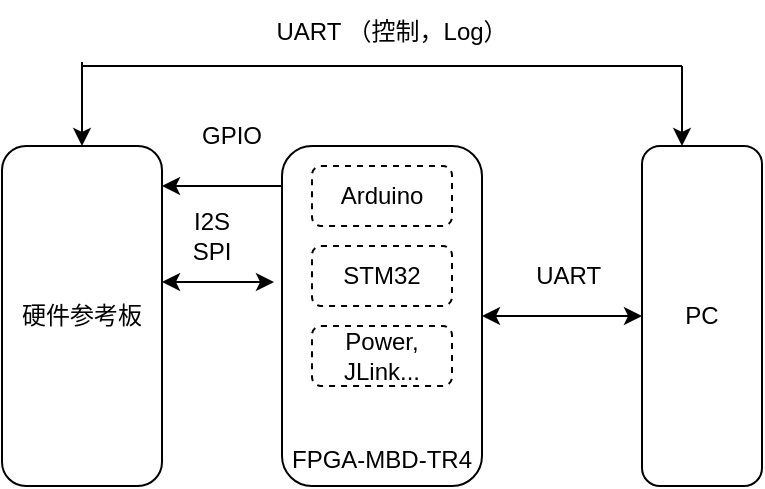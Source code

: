 <mxfile version="13.9.9" type="device"><diagram id="GQ6_Ez0BBz2qL_LxP4lj" name="第 1 页"><mxGraphModel dx="1422" dy="822" grid="1" gridSize="10" guides="1" tooltips="1" connect="1" arrows="1" fold="1" page="1" pageScale="1" pageWidth="1169" pageHeight="827" math="0" shadow="0"><root><mxCell id="0"/><mxCell id="1" parent="0"/><mxCell id="MlRoW_sHd8wC1e3xDj6z-21" value="硬件参考板" style="rounded=1;whiteSpace=wrap;html=1;" vertex="1" parent="1"><mxGeometry x="400" y="240" width="80" height="170" as="geometry"/></mxCell><mxCell id="MlRoW_sHd8wC1e3xDj6z-22" value="&lt;br&gt;&lt;br&gt;&lt;br&gt;&lt;br&gt;&lt;br&gt;&lt;br&gt;&lt;br&gt;&lt;br&gt;&lt;br&gt;&lt;br&gt;FPGA-MBD-TR4" style="rounded=1;whiteSpace=wrap;html=1;" vertex="1" parent="1"><mxGeometry x="540" y="240" width="100" height="170" as="geometry"/></mxCell><mxCell id="MlRoW_sHd8wC1e3xDj6z-23" value="Arduino" style="rounded=1;whiteSpace=wrap;html=1;strokeColor=#000000;dashed=1;" vertex="1" parent="1"><mxGeometry x="555" y="250" width="70" height="30" as="geometry"/></mxCell><mxCell id="MlRoW_sHd8wC1e3xDj6z-24" value="STM32" style="rounded=1;whiteSpace=wrap;html=1;strokeColor=#000000;dashed=1;" vertex="1" parent="1"><mxGeometry x="555" y="290" width="70" height="30" as="geometry"/></mxCell><mxCell id="MlRoW_sHd8wC1e3xDj6z-25" value="Power, JLink..." style="rounded=1;whiteSpace=wrap;html=1;strokeColor=#000000;dashed=1;" vertex="1" parent="1"><mxGeometry x="555" y="330" width="70" height="30" as="geometry"/></mxCell><mxCell id="MlRoW_sHd8wC1e3xDj6z-26" value="PC" style="rounded=1;whiteSpace=wrap;html=1;" vertex="1" parent="1"><mxGeometry x="720" y="240" width="60" height="170" as="geometry"/></mxCell><mxCell id="MlRoW_sHd8wC1e3xDj6z-27" value="" style="endArrow=classic;startArrow=classic;html=1;exitX=1;exitY=0.5;exitDx=0;exitDy=0;entryX=0;entryY=0.5;entryDx=0;entryDy=0;entryPerimeter=0;" edge="1" parent="1" source="MlRoW_sHd8wC1e3xDj6z-22" target="MlRoW_sHd8wC1e3xDj6z-26"><mxGeometry width="50" height="50" relative="1" as="geometry"><mxPoint x="700" y="340" as="sourcePoint"/><mxPoint x="710" y="325" as="targetPoint"/></mxGeometry></mxCell><mxCell id="MlRoW_sHd8wC1e3xDj6z-28" value="" style="endArrow=classic;html=1;" edge="1" parent="1"><mxGeometry width="50" height="50" relative="1" as="geometry"><mxPoint x="540" y="260" as="sourcePoint"/><mxPoint x="480" y="260" as="targetPoint"/></mxGeometry></mxCell><mxCell id="MlRoW_sHd8wC1e3xDj6z-29" value="GPIO" style="rounded=1;whiteSpace=wrap;html=1;dashed=1;strokeColor=#FFFFFF;" vertex="1" parent="1"><mxGeometry x="500" y="220" width="30" height="30" as="geometry"/></mxCell><mxCell id="MlRoW_sHd8wC1e3xDj6z-30" value="" style="endArrow=classic;startArrow=classic;html=1;entryX=-0.04;entryY=0.4;entryDx=0;entryDy=0;entryPerimeter=0;" edge="1" parent="1" target="MlRoW_sHd8wC1e3xDj6z-22"><mxGeometry width="50" height="50" relative="1" as="geometry"><mxPoint x="480" y="308" as="sourcePoint"/><mxPoint x="530" y="308" as="targetPoint"/></mxGeometry></mxCell><mxCell id="MlRoW_sHd8wC1e3xDj6z-31" value="I2S&lt;br&gt;SPI" style="rounded=1;whiteSpace=wrap;html=1;dashed=1;strokeColor=#FFFFFF;" vertex="1" parent="1"><mxGeometry x="490" y="270" width="30" height="30" as="geometry"/></mxCell><mxCell id="MlRoW_sHd8wC1e3xDj6z-33" value="" style="endArrow=none;html=1;" edge="1" parent="1"><mxGeometry width="50" height="50" relative="1" as="geometry"><mxPoint x="440" y="200" as="sourcePoint"/><mxPoint x="740" y="200" as="targetPoint"/></mxGeometry></mxCell><mxCell id="MlRoW_sHd8wC1e3xDj6z-34" value="" style="endArrow=classic;html=1;" edge="1" parent="1"><mxGeometry width="50" height="50" relative="1" as="geometry"><mxPoint x="740" y="200" as="sourcePoint"/><mxPoint x="740" y="240" as="targetPoint"/></mxGeometry></mxCell><mxCell id="MlRoW_sHd8wC1e3xDj6z-36" value="UART （控制，Log）" style="rounded=1;whiteSpace=wrap;html=1;dashed=1;strokeColor=#FFFFFF;" vertex="1" parent="1"><mxGeometry x="530" y="168" width="130" height="30" as="geometry"/></mxCell><mxCell id="MlRoW_sHd8wC1e3xDj6z-43" value="" style="endArrow=classic;html=1;entryX=0.5;entryY=0;entryDx=0;entryDy=0;" edge="1" parent="1" target="MlRoW_sHd8wC1e3xDj6z-21"><mxGeometry width="50" height="50" relative="1" as="geometry"><mxPoint x="440" y="198" as="sourcePoint"/><mxPoint x="490" y="148" as="targetPoint"/></mxGeometry></mxCell><mxCell id="MlRoW_sHd8wC1e3xDj6z-44" value="UART&amp;nbsp;" style="rounded=1;whiteSpace=wrap;html=1;dashed=1;strokeColor=#FFFFFF;" vertex="1" parent="1"><mxGeometry x="660" y="290" width="50" height="30" as="geometry"/></mxCell></root></mxGraphModel></diagram></mxfile>